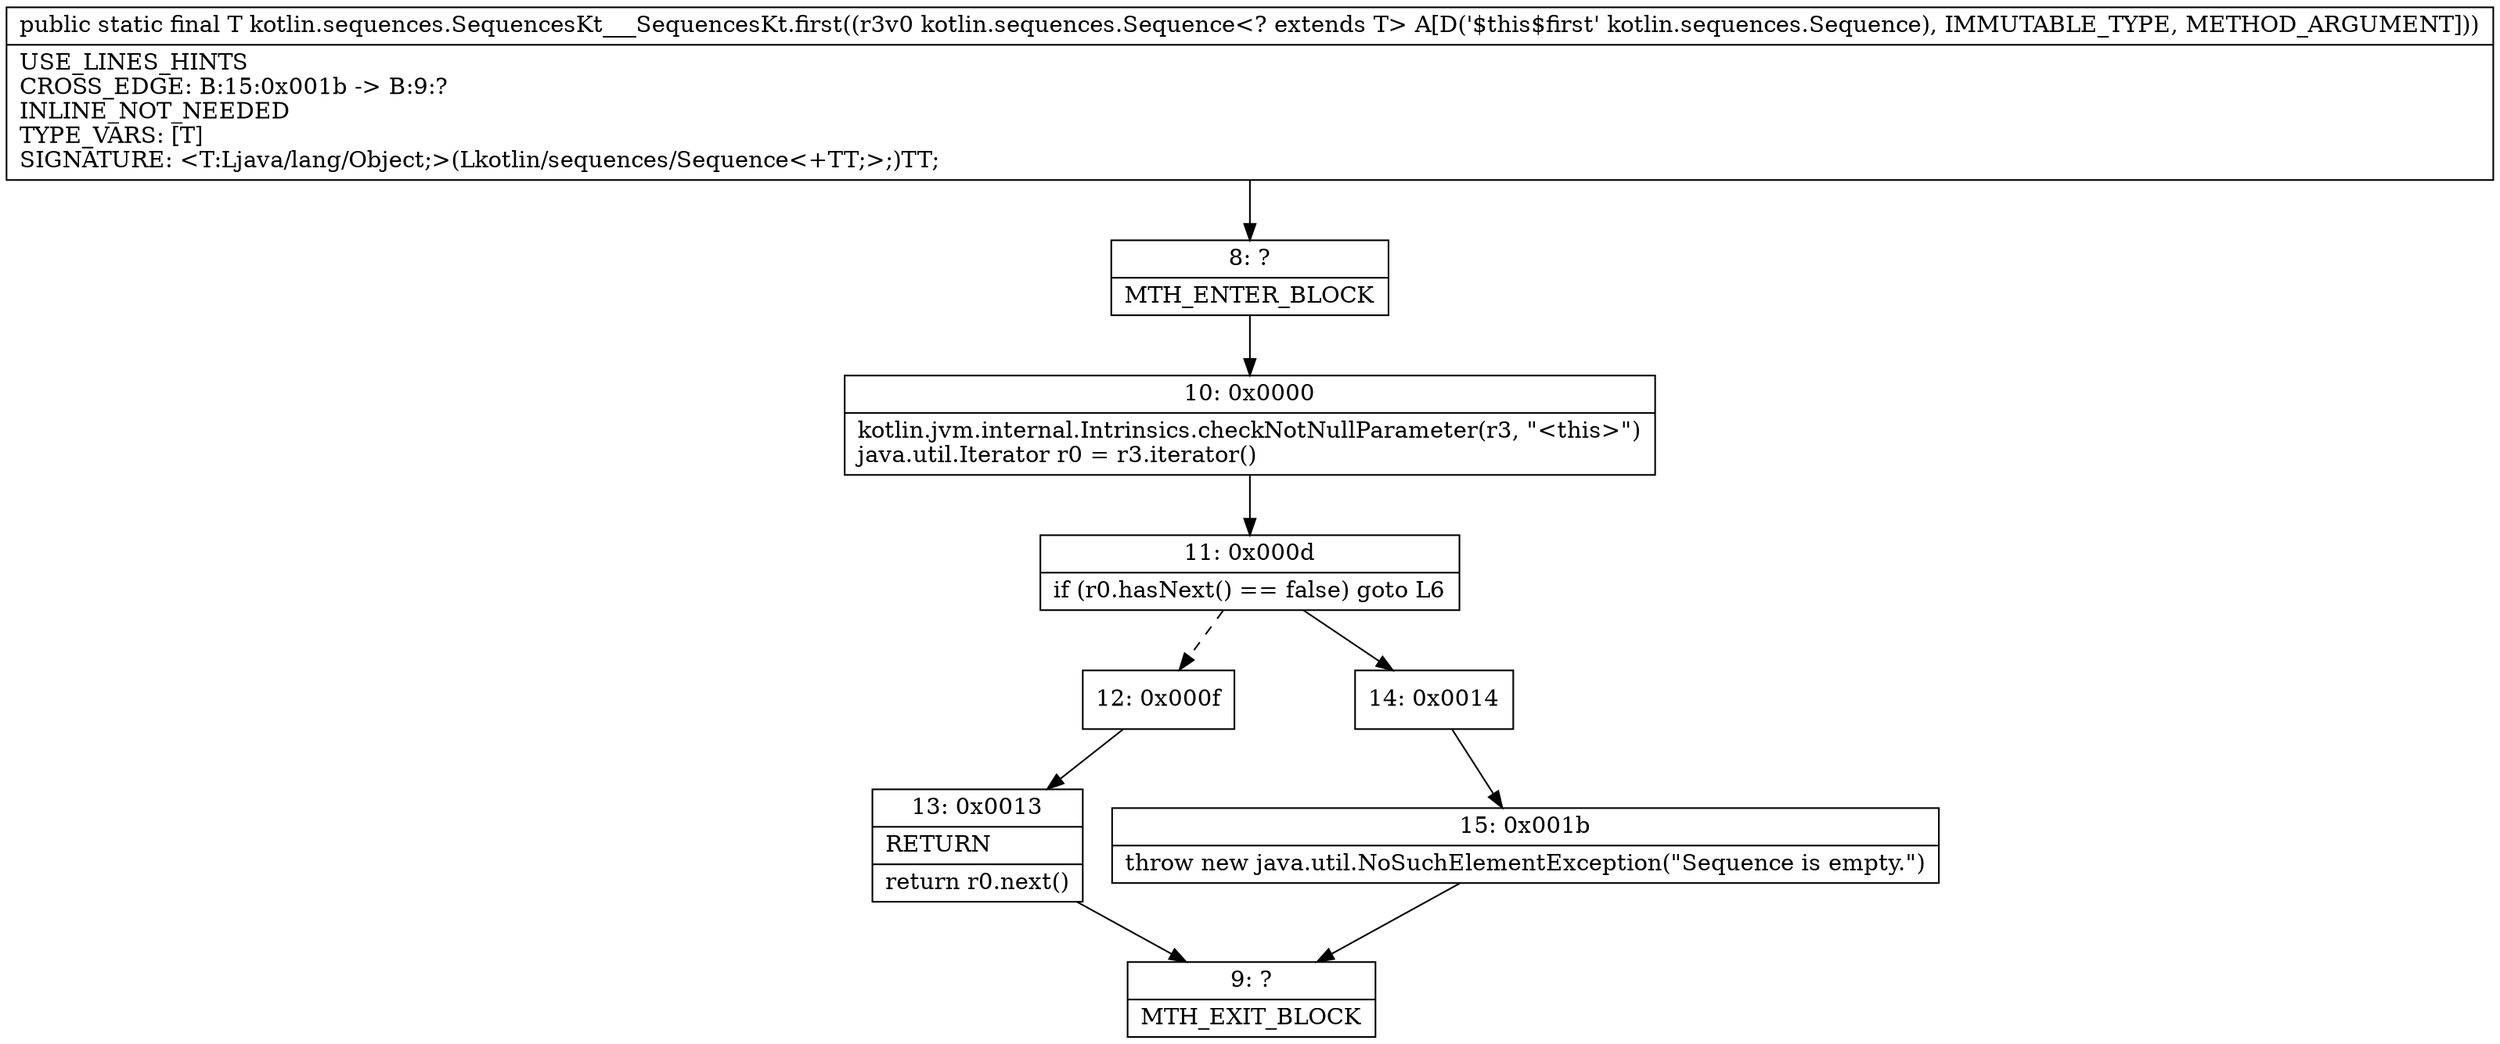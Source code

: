 digraph "CFG forkotlin.sequences.SequencesKt___SequencesKt.first(Lkotlin\/sequences\/Sequence;)Ljava\/lang\/Object;" {
Node_8 [shape=record,label="{8\:\ ?|MTH_ENTER_BLOCK\l}"];
Node_10 [shape=record,label="{10\:\ 0x0000|kotlin.jvm.internal.Intrinsics.checkNotNullParameter(r3, \"\<this\>\")\ljava.util.Iterator r0 = r3.iterator()\l}"];
Node_11 [shape=record,label="{11\:\ 0x000d|if (r0.hasNext() == false) goto L6\l}"];
Node_12 [shape=record,label="{12\:\ 0x000f}"];
Node_13 [shape=record,label="{13\:\ 0x0013|RETURN\l|return r0.next()\l}"];
Node_9 [shape=record,label="{9\:\ ?|MTH_EXIT_BLOCK\l}"];
Node_14 [shape=record,label="{14\:\ 0x0014}"];
Node_15 [shape=record,label="{15\:\ 0x001b|throw new java.util.NoSuchElementException(\"Sequence is empty.\")\l}"];
MethodNode[shape=record,label="{public static final T kotlin.sequences.SequencesKt___SequencesKt.first((r3v0 kotlin.sequences.Sequence\<? extends T\> A[D('$this$first' kotlin.sequences.Sequence), IMMUTABLE_TYPE, METHOD_ARGUMENT]))  | USE_LINES_HINTS\lCROSS_EDGE: B:15:0x001b \-\> B:9:?\lINLINE_NOT_NEEDED\lTYPE_VARS: [T]\lSIGNATURE: \<T:Ljava\/lang\/Object;\>(Lkotlin\/sequences\/Sequence\<+TT;\>;)TT;\l}"];
MethodNode -> Node_8;Node_8 -> Node_10;
Node_10 -> Node_11;
Node_11 -> Node_12[style=dashed];
Node_11 -> Node_14;
Node_12 -> Node_13;
Node_13 -> Node_9;
Node_14 -> Node_15;
Node_15 -> Node_9;
}


